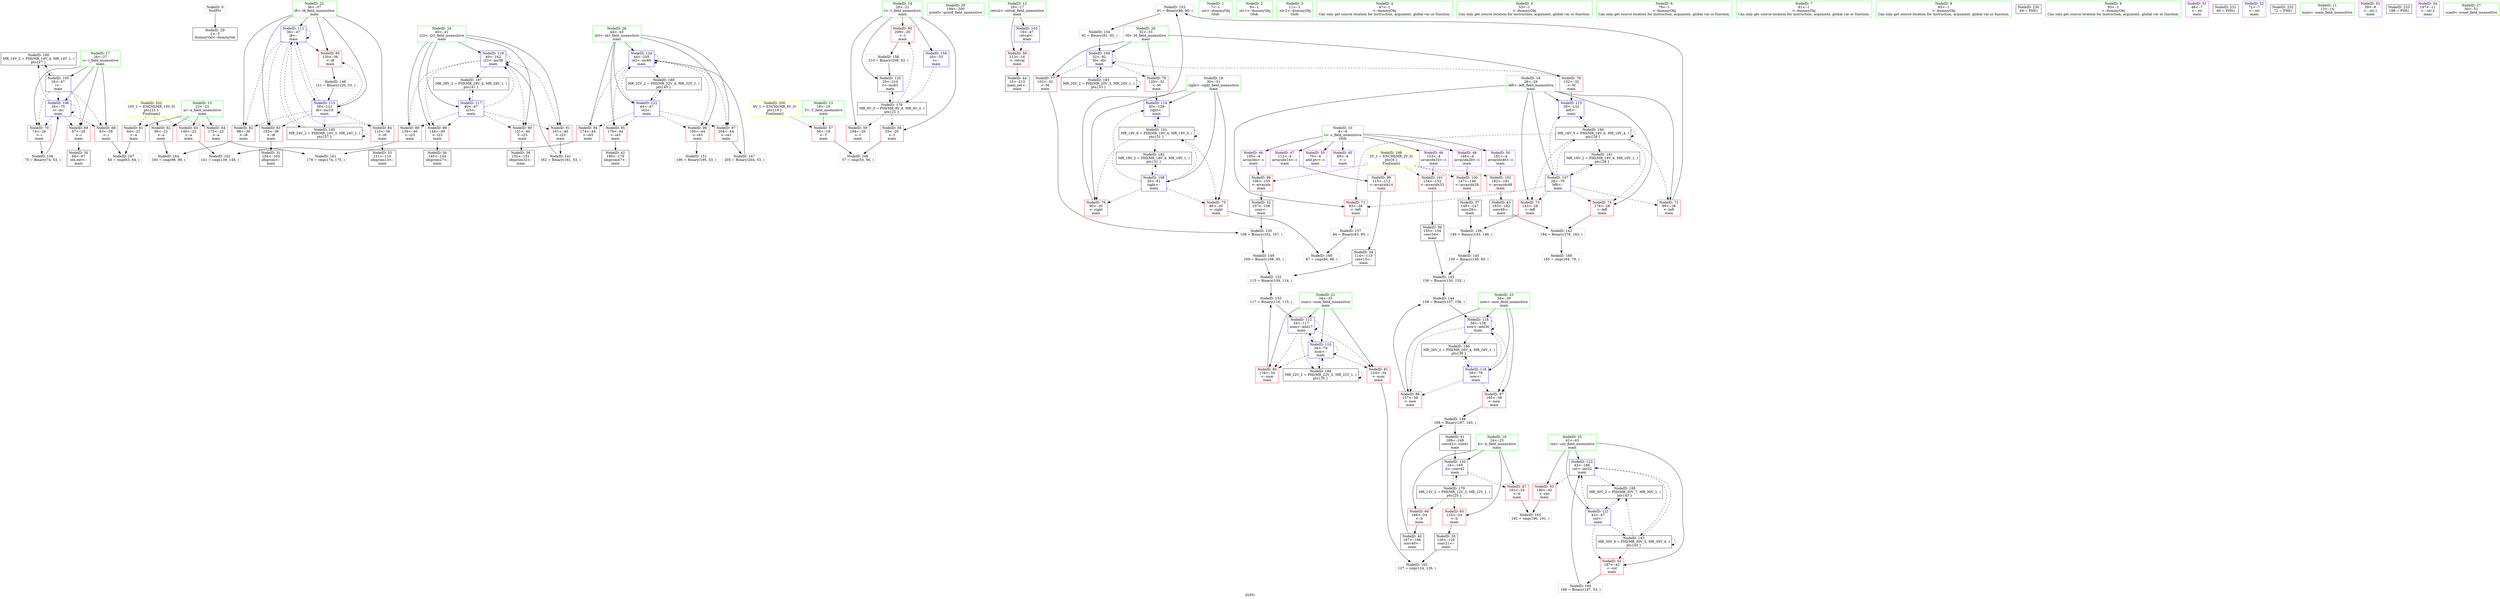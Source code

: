digraph "SVFG" {
	label="SVFG";

	Node0x564297562710 [shape=record,color=grey,label="{NodeID: 0\nNullPtr}"];
	Node0x564297562710 -> Node0x5642975632b0[style=solid];
	Node0x564297592270 [shape=record,color=black,label="{NodeID: 180\nMR_14V_2 = PHI(MR_14V_4, MR_14V_1, )\npts\{27 \}\n}"];
	Node0x564297592270 -> Node0x56429757ffb0[style=dashed];
	Node0x56429757f930 [shape=record,color=red,label="{NodeID: 97\n204\<--44\n\<--i43\nmain\n}"];
	Node0x56429757f930 -> Node0x564297586c20[style=solid];
	Node0x5642975616d0 [shape=record,color=green,label="{NodeID: 14\n20\<--21\nt\<--t_field_insensitive\nmain\n}"];
	Node0x5642975616d0 -> Node0x5642975810a0[style=solid];
	Node0x5642975616d0 -> Node0x564297581170[style=solid];
	Node0x5642975616d0 -> Node0x564297581240[style=solid];
	Node0x5642975616d0 -> Node0x56429757fee0[style=solid];
	Node0x5642975616d0 -> Node0x564297585730[style=solid];
	Node0x564297580490 [shape=record,color=blue,label="{NodeID: 111\n36\<--47\ni8\<--\nmain\n}"];
	Node0x564297580490 -> Node0x564297582420[style=dashed];
	Node0x564297580490 -> Node0x5642975824f0[style=dashed];
	Node0x564297580490 -> Node0x5642975825c0[style=dashed];
	Node0x564297580490 -> Node0x564297582690[style=dashed];
	Node0x564297580490 -> Node0x564297580490[style=dashed];
	Node0x564297580490 -> Node0x564297580630[style=dashed];
	Node0x564297580490 -> Node0x564297593b70[style=dashed];
	Node0x5642975631e0 [shape=record,color=green,label="{NodeID: 28\n199\<--200\nprintf\<--printf_field_insensitive\n}"];
	Node0x564297585730 [shape=record,color=blue,label="{NodeID: 125\n20\<--210\nt\<--inc63\nmain\n}"];
	Node0x564297585730 -> Node0x564297591870[style=dashed];
	Node0x56429757f380 [shape=record,color=black,label="{NodeID: 42\n180\<--179\nidxprom47\<--\nmain\n}"];
	Node0x564297580f00 [shape=record,color=red,label="{NodeID: 56\n213\<--16\n\<--retval\nmain\n}"];
	Node0x564297580f00 -> Node0x56429757f520[style=solid];
	Node0x564297587520 [shape=record,color=grey,label="{NodeID: 153\n91 = Binary(89, 90, )\n}"];
	Node0x564297587520 -> Node0x5642975876a0[style=solid];
	Node0x564297581a60 [shape=record,color=red,label="{NodeID: 70\n74\<--26\n\<--i\nmain\n}"];
	Node0x564297581a60 -> Node0x5642975879a0[style=solid];
	Node0x564297588a20 [shape=record,color=grey,label="{NodeID: 167\n65 = cmp(63, 64, )\n}"];
	Node0x5642975825c0 [shape=record,color=red,label="{NodeID: 84\n110\<--36\n\<--i8\nmain\n}"];
	Node0x5642975825c0 -> Node0x564297563620[style=solid];
	Node0x5642975619c0 [shape=record,color=green,label="{NodeID: 1\n7\<--1\n.str\<--dummyObj\nGlob }"];
	Node0x564297592770 [shape=record,color=black,label="{NodeID: 181\nMR_16V_2 = PHI(MR_16V_4, MR_16V_1, )\npts\{29 \}\n}"];
	Node0x564297592770 -> Node0x564297580150[style=dashed];
	Node0x56429757fa00 [shape=record,color=red,label="{NodeID: 98\n106\<--105\n\<--arrayidx\nmain\n}"];
	Node0x56429757fa00 -> Node0x564297563550[style=solid];
	Node0x5642975617a0 [shape=record,color=green,label="{NodeID: 15\n22\<--23\na\<--a_field_insensitive\nmain\n}"];
	Node0x5642975617a0 -> Node0x564297581310[style=solid];
	Node0x5642975617a0 -> Node0x5642975813e0[style=solid];
	Node0x5642975617a0 -> Node0x5642975814b0[style=solid];
	Node0x5642975617a0 -> Node0x564297581580[style=solid];
	Node0x564297580560 [shape=record,color=blue,label="{NodeID: 112\n34\<--117\nnum\<--add17\nmain\n}"];
	Node0x564297580560 -> Node0x564297582280[style=dashed];
	Node0x564297580560 -> Node0x564297582350[style=dashed];
	Node0x564297580560 -> Node0x5642975803c0[style=dashed];
	Node0x564297580560 -> Node0x564297580560[style=dashed];
	Node0x564297580560 -> Node0x564297593670[style=dashed];
	Node0x5642975632b0 [shape=record,color=black,label="{NodeID: 29\n2\<--3\ndummyVal\<--dummyVal\n}"];
	Node0x56429757f450 [shape=record,color=black,label="{NodeID: 43\n183\<--182\nconv49\<--\nmain\n}"];
	Node0x56429757f450 -> Node0x5642975864a0[style=solid];
	Node0x564297580fd0 [shape=record,color=red,label="{NodeID: 57\n56\<--18\n\<--T\nmain\n}"];
	Node0x564297580fd0 -> Node0x5642975888a0[style=solid];
	Node0x5642975876a0 [shape=record,color=grey,label="{NodeID: 154\n92 = Binary(91, 93, )\n}"];
	Node0x5642975876a0 -> Node0x5642975802f0[style=solid];
	Node0x564297581b30 [shape=record,color=red,label="{NodeID: 71\n83\<--28\n\<--left\nmain\n}"];
	Node0x564297581b30 -> Node0x564297587b20[style=solid];
	Node0x564297588ba0 [shape=record,color=grey,label="{NodeID: 168\n87 = cmp(84, 86, )\n}"];
	Node0x564297582690 [shape=record,color=red,label="{NodeID: 85\n120\<--36\n\<--i8\nmain\n}"];
	Node0x564297582690 -> Node0x564297586aa0[style=solid];
	Node0x564297561f50 [shape=record,color=green,label="{NodeID: 2\n9\<--1\n.str.1\<--dummyObj\nGlob }"];
	Node0x564297592c70 [shape=record,color=black,label="{NodeID: 182\nMR_18V_2 = PHI(MR_18V_4, MR_18V_1, )\npts\{31 \}\n}"];
	Node0x564297592c70 -> Node0x564297580220[style=dashed];
	Node0x56429757fad0 [shape=record,color=red,label="{NodeID: 99\n113\<--112\n\<--arrayidx14\nmain\n}"];
	Node0x56429757fad0 -> Node0x56429757ed00[style=solid];
	Node0x564297561870 [shape=record,color=green,label="{NodeID: 16\n24\<--25\nb\<--b_field_insensitive\nmain\n}"];
	Node0x564297561870 -> Node0x564297581650[style=solid];
	Node0x564297561870 -> Node0x564297581720[style=solid];
	Node0x564297561870 -> Node0x5642975817f0[style=solid];
	Node0x564297561870 -> Node0x564297585320[style=solid];
	Node0x564297580630 [shape=record,color=blue,label="{NodeID: 113\n36\<--121\ni8\<--inc19\nmain\n}"];
	Node0x564297580630 -> Node0x564297582420[style=dashed];
	Node0x564297580630 -> Node0x5642975824f0[style=dashed];
	Node0x564297580630 -> Node0x5642975825c0[style=dashed];
	Node0x564297580630 -> Node0x564297582690[style=dashed];
	Node0x564297580630 -> Node0x564297580490[style=dashed];
	Node0x564297580630 -> Node0x564297580630[style=dashed];
	Node0x564297580630 -> Node0x564297593b70[style=dashed];
	Node0x5642975633b0 [shape=record,color=black,label="{NodeID: 30\n68\<--67\nidx.ext\<--\nmain\n}"];
	Node0x56429757f520 [shape=record,color=black,label="{NodeID: 44\n15\<--213\nmain_ret\<--\nmain\n}"];
	Node0x564297586320 [shape=record,color=grey,label="{NodeID: 141\n162 = Binary(161, 53, )\n}"];
	Node0x564297586320 -> Node0x564297585250[style=solid];
	Node0x5642975810a0 [shape=record,color=red,label="{NodeID: 58\n55\<--20\n\<--t\nmain\n}"];
	Node0x5642975810a0 -> Node0x5642975888a0[style=solid];
	Node0x564297587820 [shape=record,color=grey,label="{NodeID: 155\n117 = Binary(116, 115, )\n}"];
	Node0x564297587820 -> Node0x564297580560[style=solid];
	Node0x564297581c00 [shape=record,color=red,label="{NodeID: 72\n89\<--28\n\<--left\nmain\n}"];
	Node0x564297581c00 -> Node0x564297587520[style=solid];
	Node0x564297588d20 [shape=record,color=grey,label="{NodeID: 169\n185 = cmp(184, 79, )\n}"];
	Node0x564297582760 [shape=record,color=red,label="{NodeID: 86\n157\<--38\n\<--now\nmain\n}"];
	Node0x564297582760 -> Node0x5642975867a0[style=solid];
	Node0x564297561480 [shape=record,color=green,label="{NodeID: 3\n11\<--1\n.str.2\<--dummyObj\nGlob }"];
	Node0x564297593170 [shape=record,color=black,label="{NodeID: 183\nMR_20V_2 = PHI(MR_20V_3, MR_20V_1, )\npts\{33 \}\n}"];
	Node0x564297593170 -> Node0x5642975802f0[style=dashed];
	Node0x564297593170 -> Node0x564297593170[style=dashed];
	Node0x56429757fba0 [shape=record,color=red,label="{NodeID: 100\n147\<--146\n\<--arrayidx28\nmain\n}"];
	Node0x56429757fba0 -> Node0x56429757ef70[style=solid];
	Node0x5642975628f0 [shape=record,color=green,label="{NodeID: 17\n26\<--27\ni\<--i_field_insensitive\nmain\n}"];
	Node0x5642975628f0 -> Node0x5642975818c0[style=solid];
	Node0x5642975628f0 -> Node0x564297581990[style=solid];
	Node0x5642975628f0 -> Node0x564297581a60[style=solid];
	Node0x5642975628f0 -> Node0x56429757ffb0[style=solid];
	Node0x5642975628f0 -> Node0x564297580080[style=solid];
	Node0x564297580700 [shape=record,color=blue,label="{NodeID: 114\n30\<--129\nright\<--\nmain\n}"];
	Node0x564297580700 -> Node0x564297595970[style=dashed];
	Node0x564297563480 [shape=record,color=black,label="{NodeID: 31\n104\<--103\nidxprom\<--\nmain\n}"];
	Node0x56429757f5f0 [shape=record,color=purple,label="{NodeID: 45\n69\<--4\n\<--c\nmain\n}"];
	Node0x5642975864a0 [shape=record,color=grey,label="{NodeID: 142\n184 = Binary(178, 183, )\n}"];
	Node0x5642975864a0 -> Node0x564297588d20[style=solid];
	Node0x564297581170 [shape=record,color=red,label="{NodeID: 59\n194\<--20\n\<--t\nmain\n}"];
	Node0x5642975879a0 [shape=record,color=grey,label="{NodeID: 156\n75 = Binary(74, 53, )\n}"];
	Node0x5642975879a0 -> Node0x564297580080[style=solid];
	Node0x564297581cd0 [shape=record,color=red,label="{NodeID: 73\n143\<--28\n\<--left\nmain\n}"];
	Node0x564297581cd0 -> Node0x564297587e20[style=solid];
	Node0x564297582830 [shape=record,color=red,label="{NodeID: 87\n165\<--38\n\<--now\nmain\n}"];
	Node0x564297582830 -> Node0x564297586da0[style=solid];
	Node0x564297561510 [shape=record,color=green,label="{NodeID: 4\n47\<--1\n\<--dummyObj\nCan only get source location for instruction, argument, global var or function.}"];
	Node0x564297593670 [shape=record,color=black,label="{NodeID: 184\nMR_22V_2 = PHI(MR_22V_3, MR_22V_1, )\npts\{35 \}\n}"];
	Node0x564297593670 -> Node0x5642975803c0[style=dashed];
	Node0x564297593670 -> Node0x564297593670[style=dashed];
	Node0x56429757fc70 [shape=record,color=red,label="{NodeID: 101\n154\<--153\n\<--arrayidx33\nmain\n}"];
	Node0x56429757fc70 -> Node0x56429757f110[style=solid];
	Node0x5642975629c0 [shape=record,color=green,label="{NodeID: 18\n28\<--29\nleft\<--left_field_insensitive\nmain\n}"];
	Node0x5642975629c0 -> Node0x564297581b30[style=solid];
	Node0x5642975629c0 -> Node0x564297581c00[style=solid];
	Node0x5642975629c0 -> Node0x564297581cd0[style=solid];
	Node0x5642975629c0 -> Node0x564297581da0[style=solid];
	Node0x5642975629c0 -> Node0x564297580150[style=solid];
	Node0x5642975629c0 -> Node0x5642975807d0[style=solid];
	Node0x564297599090 [shape=record,color=yellow,style=double,label="{NodeID: 198\n2V_1 = ENCHI(MR_2V_0)\npts\{6 \}\nFun[main]}"];
	Node0x564297599090 -> Node0x56429757fa00[style=dashed];
	Node0x564297599090 -> Node0x56429757fad0[style=dashed];
	Node0x564297599090 -> Node0x56429757fba0[style=dashed];
	Node0x564297599090 -> Node0x56429757fc70[style=dashed];
	Node0x564297599090 -> Node0x56429757fd40[style=dashed];
	Node0x5642975807d0 [shape=record,color=blue,label="{NodeID: 115\n28\<--132\nleft\<--\nmain\n}"];
	Node0x5642975807d0 -> Node0x564297595470[style=dashed];
	Node0x564297563550 [shape=record,color=black,label="{NodeID: 32\n107\<--106\nconv\<--\nmain\n}"];
	Node0x564297563550 -> Node0x5642975870a0[style=solid];
	Node0x56429757f6c0 [shape=record,color=purple,label="{NodeID: 46\n105\<--4\narrayidx\<--c\nmain\n}"];
	Node0x56429757f6c0 -> Node0x56429757fa00[style=solid];
	Node0x564297586620 [shape=record,color=grey,label="{NodeID: 143\n156 = Binary(150, 155, )\n}"];
	Node0x564297586620 -> Node0x5642975867a0[style=solid];
	Node0x564297581240 [shape=record,color=red,label="{NodeID: 60\n209\<--20\n\<--t\nmain\n}"];
	Node0x564297581240 -> Node0x564297587ca0[style=solid];
	Node0x564297587b20 [shape=record,color=grey,label="{NodeID: 157\n84 = Binary(83, 85, )\n}"];
	Node0x564297587b20 -> Node0x564297588ba0[style=solid];
	Node0x564297581da0 [shape=record,color=red,label="{NodeID: 74\n178\<--28\n\<--left\nmain\n}"];
	Node0x564297581da0 -> Node0x5642975864a0[style=solid];
	Node0x564297582900 [shape=record,color=red,label="{NodeID: 88\n139\<--40\n\<--i23\nmain\n}"];
	Node0x564297582900 -> Node0x5642975882a0[style=solid];
	Node0x56429757e3a0 [shape=record,color=green,label="{NodeID: 5\n53\<--1\n\<--dummyObj\nCan only get source location for instruction, argument, global var or function.}"];
	Node0x564297593b70 [shape=record,color=black,label="{NodeID: 185\nMR_24V_2 = PHI(MR_24V_3, MR_24V_1, )\npts\{37 \}\n}"];
	Node0x564297593b70 -> Node0x564297580490[style=dashed];
	Node0x564297593b70 -> Node0x564297593b70[style=dashed];
	Node0x56429757fd40 [shape=record,color=red,label="{NodeID: 102\n182\<--181\n\<--arrayidx48\nmain\n}"];
	Node0x56429757fd40 -> Node0x56429757f450[style=solid];
	Node0x564297562a90 [shape=record,color=green,label="{NodeID: 19\n30\<--31\nright\<--right_field_insensitive\nmain\n}"];
	Node0x564297562a90 -> Node0x564297581e70[style=solid];
	Node0x564297562a90 -> Node0x564297581f40[style=solid];
	Node0x564297562a90 -> Node0x564297580220[style=solid];
	Node0x564297562a90 -> Node0x564297580700[style=solid];
	Node0x564297584fe0 [shape=record,color=blue,label="{NodeID: 116\n38\<--79\nnow\<--\nmain\n}"];
	Node0x564297584fe0 -> Node0x564297582760[style=dashed];
	Node0x564297584fe0 -> Node0x564297582830[style=dashed];
	Node0x564297584fe0 -> Node0x564297585180[style=dashed];
	Node0x564297584fe0 -> Node0x564297594070[style=dashed];
	Node0x564297563620 [shape=record,color=black,label="{NodeID: 33\n111\<--110\nidxprom13\<--\nmain\n}"];
	Node0x56429757f790 [shape=record,color=purple,label="{NodeID: 47\n112\<--4\narrayidx14\<--c\nmain\n}"];
	Node0x56429757f790 -> Node0x56429757fad0[style=solid];
	Node0x5642975867a0 [shape=record,color=grey,label="{NodeID: 144\n158 = Binary(157, 156, )\n}"];
	Node0x5642975867a0 -> Node0x564297585180[style=solid];
	Node0x564297581310 [shape=record,color=red,label="{NodeID: 61\n64\<--22\n\<--a\nmain\n}"];
	Node0x564297581310 -> Node0x564297588a20[style=solid];
	Node0x564297587ca0 [shape=record,color=grey,label="{NodeID: 158\n210 = Binary(209, 53, )\n}"];
	Node0x564297587ca0 -> Node0x564297585730[style=solid];
	Node0x564297581e70 [shape=record,color=red,label="{NodeID: 75\n86\<--30\n\<--right\nmain\n}"];
	Node0x564297581e70 -> Node0x564297588ba0[style=solid];
	Node0x5642975829d0 [shape=record,color=red,label="{NodeID: 89\n144\<--40\n\<--i23\nmain\n}"];
	Node0x5642975829d0 -> Node0x56429757eea0[style=solid];
	Node0x56429757e430 [shape=record,color=green,label="{NodeID: 6\n79\<--1\n\<--dummyObj\nCan only get source location for instruction, argument, global var or function.}"];
	Node0x564297594070 [shape=record,color=black,label="{NodeID: 186\nMR_26V_2 = PHI(MR_26V_4, MR_26V_1, )\npts\{39 \}\n}"];
	Node0x564297594070 -> Node0x564297584fe0[style=dashed];
	Node0x56429757fe10 [shape=record,color=blue,label="{NodeID: 103\n16\<--47\nretval\<--\nmain\n}"];
	Node0x56429757fe10 -> Node0x564297580f00[style=dashed];
	Node0x564297562b60 [shape=record,color=green,label="{NodeID: 20\n32\<--33\nM\<--M_field_insensitive\nmain\n}"];
	Node0x564297562b60 -> Node0x564297582010[style=solid];
	Node0x564297562b60 -> Node0x5642975820e0[style=solid];
	Node0x564297562b60 -> Node0x5642975821b0[style=solid];
	Node0x564297562b60 -> Node0x5642975802f0[style=solid];
	Node0x564297599c90 [shape=record,color=yellow,style=double,label="{NodeID: 200\n6V_1 = ENCHI(MR_6V_0)\npts\{19 \}\nFun[main]}"];
	Node0x564297599c90 -> Node0x564297580fd0[style=dashed];
	Node0x5642975850b0 [shape=record,color=blue,label="{NodeID: 117\n40\<--47\ni23\<--\nmain\n}"];
	Node0x5642975850b0 -> Node0x564297582900[style=dashed];
	Node0x5642975850b0 -> Node0x5642975829d0[style=dashed];
	Node0x5642975850b0 -> Node0x564297582aa0[style=dashed];
	Node0x5642975850b0 -> Node0x564297582b70[style=dashed];
	Node0x5642975850b0 -> Node0x564297585250[style=dashed];
	Node0x5642975850b0 -> Node0x564297594570[style=dashed];
	Node0x56429757ed00 [shape=record,color=black,label="{NodeID: 34\n114\<--113\nconv15\<--\nmain\n}"];
	Node0x56429757ed00 -> Node0x5642975873a0[style=solid];
	Node0x564297580880 [shape=record,color=purple,label="{NodeID: 48\n146\<--4\narrayidx28\<--c\nmain\n}"];
	Node0x564297580880 -> Node0x56429757fba0[style=solid];
	Node0x564297586920 [shape=record,color=grey,label="{NodeID: 145\n150 = Binary(149, 85, )\n}"];
	Node0x564297586920 -> Node0x564297586620[style=solid];
	Node0x5642975813e0 [shape=record,color=red,label="{NodeID: 62\n99\<--22\n\<--a\nmain\n}"];
	Node0x5642975813e0 -> Node0x5642975885a0[style=solid];
	Node0x564297587e20 [shape=record,color=grey,label="{NodeID: 159\n149 = Binary(143, 148, )\n}"];
	Node0x564297587e20 -> Node0x564297586920[style=solid];
	Node0x564297581f40 [shape=record,color=red,label="{NodeID: 76\n90\<--30\n\<--right\nmain\n}"];
	Node0x564297581f40 -> Node0x564297587520[style=solid];
	Node0x564297582aa0 [shape=record,color=red,label="{NodeID: 90\n151\<--40\n\<--i23\nmain\n}"];
	Node0x564297582aa0 -> Node0x56429757f040[style=solid];
	Node0x5642975624b0 [shape=record,color=green,label="{NodeID: 7\n81\<--1\n\<--dummyObj\nCan only get source location for instruction, argument, global var or function.}"];
	Node0x564297594570 [shape=record,color=black,label="{NodeID: 187\nMR_28V_2 = PHI(MR_28V_4, MR_28V_1, )\npts\{41 \}\n}"];
	Node0x564297594570 -> Node0x5642975850b0[style=dashed];
	Node0x56429757fee0 [shape=record,color=blue,label="{NodeID: 104\n20\<--53\nt\<--\nmain\n}"];
	Node0x56429757fee0 -> Node0x564297591870[style=dashed];
	Node0x564297562c30 [shape=record,color=green,label="{NodeID: 21\n34\<--35\nnum\<--num_field_insensitive\nmain\n}"];
	Node0x564297562c30 -> Node0x564297582280[style=solid];
	Node0x564297562c30 -> Node0x564297582350[style=solid];
	Node0x564297562c30 -> Node0x5642975803c0[style=solid];
	Node0x564297562c30 -> Node0x564297580560[style=solid];
	Node0x564297585180 [shape=record,color=blue,label="{NodeID: 118\n38\<--158\nnow\<--add36\nmain\n}"];
	Node0x564297585180 -> Node0x564297582760[style=dashed];
	Node0x564297585180 -> Node0x564297582830[style=dashed];
	Node0x564297585180 -> Node0x564297585180[style=dashed];
	Node0x564297585180 -> Node0x564297594070[style=dashed];
	Node0x56429757edd0 [shape=record,color=black,label="{NodeID: 35\n126\<--125\nconv21\<--\nmain\n}"];
	Node0x56429757edd0 -> Node0x564297588420[style=solid];
	Node0x564297580950 [shape=record,color=purple,label="{NodeID: 49\n153\<--4\narrayidx33\<--c\nmain\n}"];
	Node0x564297580950 -> Node0x56429757fc70[style=solid];
	Node0x564297586aa0 [shape=record,color=grey,label="{NodeID: 146\n121 = Binary(120, 53, )\n}"];
	Node0x564297586aa0 -> Node0x564297580630[style=solid];
	Node0x5642975814b0 [shape=record,color=red,label="{NodeID: 63\n140\<--22\n\<--a\nmain\n}"];
	Node0x5642975814b0 -> Node0x5642975882a0[style=solid];
	Node0x564297587fa0 [shape=record,color=grey,label="{NodeID: 160\n188 = Binary(187, 53, )\n}"];
	Node0x564297587fa0 -> Node0x564297585590[style=solid];
	Node0x564297582010 [shape=record,color=red,label="{NodeID: 77\n102\<--32\n\<--M\nmain\n}"];
	Node0x564297582010 -> Node0x5642975870a0[style=solid];
	Node0x564297582b70 [shape=record,color=red,label="{NodeID: 91\n161\<--40\n\<--i23\nmain\n}"];
	Node0x564297582b70 -> Node0x564297586320[style=solid];
	Node0x564297562540 [shape=record,color=green,label="{NodeID: 8\n85\<--1\n\<--dummyObj\nCan only get source location for instruction, argument, global var or function.}"];
	Node0x564297594a70 [shape=record,color=black,label="{NodeID: 188\nMR_30V_2 = PHI(MR_30V_7, MR_30V_1, )\npts\{43 \}\n}"];
	Node0x564297594a70 -> Node0x5642975853f0[style=dashed];
	Node0x56429757ffb0 [shape=record,color=blue,label="{NodeID: 105\n26\<--47\ni\<--\nmain\n}"];
	Node0x56429757ffb0 -> Node0x5642975818c0[style=dashed];
	Node0x56429757ffb0 -> Node0x564297581990[style=dashed];
	Node0x56429757ffb0 -> Node0x564297581a60[style=dashed];
	Node0x56429757ffb0 -> Node0x564297580080[style=dashed];
	Node0x56429757ffb0 -> Node0x564297592270[style=dashed];
	Node0x564297562d00 [shape=record,color=green,label="{NodeID: 22\n36\<--37\ni8\<--i8_field_insensitive\nmain\n}"];
	Node0x564297562d00 -> Node0x564297582420[style=solid];
	Node0x564297562d00 -> Node0x5642975824f0[style=solid];
	Node0x564297562d00 -> Node0x5642975825c0[style=solid];
	Node0x564297562d00 -> Node0x564297582690[style=solid];
	Node0x564297562d00 -> Node0x564297580490[style=solid];
	Node0x564297562d00 -> Node0x564297580630[style=solid];
	Node0x564297599e50 [shape=record,color=yellow,style=double,label="{NodeID: 202\n10V_1 = ENCHI(MR_10V_0)\npts\{23 \}\nFun[main]}"];
	Node0x564297599e50 -> Node0x564297581310[style=dashed];
	Node0x564297599e50 -> Node0x5642975813e0[style=dashed];
	Node0x564297599e50 -> Node0x5642975814b0[style=dashed];
	Node0x564297599e50 -> Node0x564297581580[style=dashed];
	Node0x564297585250 [shape=record,color=blue,label="{NodeID: 119\n40\<--162\ni23\<--inc38\nmain\n}"];
	Node0x564297585250 -> Node0x564297582900[style=dashed];
	Node0x564297585250 -> Node0x5642975829d0[style=dashed];
	Node0x564297585250 -> Node0x564297582aa0[style=dashed];
	Node0x564297585250 -> Node0x564297582b70[style=dashed];
	Node0x564297585250 -> Node0x564297585250[style=dashed];
	Node0x564297585250 -> Node0x564297594570[style=dashed];
	Node0x56429757eea0 [shape=record,color=black,label="{NodeID: 36\n145\<--144\nidxprom27\<--\nmain\n}"];
	Node0x564297580a20 [shape=record,color=purple,label="{NodeID: 50\n181\<--4\narrayidx48\<--c\nmain\n}"];
	Node0x564297580a20 -> Node0x56429757fd40[style=solid];
	Node0x56429738e860 [shape=record,color=black,label="{NodeID: 230\n49 = PHI()\n}"];
	Node0x564297586c20 [shape=record,color=grey,label="{NodeID: 147\n205 = Binary(204, 53, )\n}"];
	Node0x564297586c20 -> Node0x564297585660[style=solid];
	Node0x564297581580 [shape=record,color=red,label="{NodeID: 64\n175\<--22\n\<--a\nmain\n}"];
	Node0x564297581580 -> Node0x564297588120[style=solid];
	Node0x564297588120 [shape=record,color=grey,label="{NodeID: 161\n176 = cmp(174, 175, )\n}"];
	Node0x5642975820e0 [shape=record,color=red,label="{NodeID: 78\n129\<--32\n\<--M\nmain\n}"];
	Node0x5642975820e0 -> Node0x564297580700[style=solid];
	Node0x564297582c40 [shape=record,color=red,label="{NodeID: 92\n187\<--42\n\<--cnt\nmain\n}"];
	Node0x564297582c40 -> Node0x564297587fa0[style=solid];
	Node0x5642975625d0 [shape=record,color=green,label="{NodeID: 9\n93\<--1\n\<--dummyObj\nCan only get source location for instruction, argument, global var or function.}"];
	Node0x564297594f70 [shape=record,color=black,label="{NodeID: 189\nMR_32V_2 = PHI(MR_32V_4, MR_32V_1, )\npts\{45 \}\n}"];
	Node0x564297594f70 -> Node0x5642975854c0[style=dashed];
	Node0x564297580080 [shape=record,color=blue,label="{NodeID: 106\n26\<--75\ni\<--inc\nmain\n}"];
	Node0x564297580080 -> Node0x5642975818c0[style=dashed];
	Node0x564297580080 -> Node0x564297581990[style=dashed];
	Node0x564297580080 -> Node0x564297581a60[style=dashed];
	Node0x564297580080 -> Node0x564297580080[style=dashed];
	Node0x564297580080 -> Node0x564297592270[style=dashed];
	Node0x564297562dd0 [shape=record,color=green,label="{NodeID: 23\n38\<--39\nnow\<--now_field_insensitive\nmain\n}"];
	Node0x564297562dd0 -> Node0x564297582760[style=solid];
	Node0x564297562dd0 -> Node0x564297582830[style=solid];
	Node0x564297562dd0 -> Node0x564297584fe0[style=solid];
	Node0x564297562dd0 -> Node0x564297585180[style=solid];
	Node0x564297585320 [shape=record,color=blue,label="{NodeID: 120\n24\<--169\nb\<--conv42\nmain\n}"];
	Node0x564297585320 -> Node0x5642975817f0[style=dashed];
	Node0x564297585320 -> Node0x564297591d70[style=dashed];
	Node0x56429757ef70 [shape=record,color=black,label="{NodeID: 37\n148\<--147\nconv29\<--\nmain\n}"];
	Node0x56429757ef70 -> Node0x564297587e20[style=solid];
	Node0x564297580af0 [shape=record,color=purple,label="{NodeID: 51\n48\<--7\n\<--.str\nmain\n}"];
	Node0x5642975a6240 [shape=record,color=black,label="{NodeID: 231\n60 = PHI()\n}"];
	Node0x564297586da0 [shape=record,color=grey,label="{NodeID: 148\n168 = Binary(167, 165, )\n}"];
	Node0x564297586da0 -> Node0x56429757f2b0[style=solid];
	Node0x564297581650 [shape=record,color=red,label="{NodeID: 65\n125\<--24\n\<--b\nmain\n}"];
	Node0x564297581650 -> Node0x56429757edd0[style=solid];
	Node0x5642975882a0 [shape=record,color=grey,label="{NodeID: 162\n141 = cmp(139, 140, )\n}"];
	Node0x5642975821b0 [shape=record,color=red,label="{NodeID: 79\n132\<--32\n\<--M\nmain\n}"];
	Node0x5642975821b0 -> Node0x5642975807d0[style=solid];
	Node0x564297582d10 [shape=record,color=red,label="{NodeID: 93\n190\<--42\n\<--cnt\nmain\n}"];
	Node0x564297582d10 -> Node0x564297588720[style=solid];
	Node0x56429757e6e0 [shape=record,color=green,label="{NodeID: 10\n4\<--6\nc\<--c_field_insensitive\nGlob }"];
	Node0x56429757e6e0 -> Node0x56429757f5f0[style=solid];
	Node0x56429757e6e0 -> Node0x56429757f6c0[style=solid];
	Node0x56429757e6e0 -> Node0x56429757f790[style=solid];
	Node0x56429757e6e0 -> Node0x564297580880[style=solid];
	Node0x56429757e6e0 -> Node0x564297580950[style=solid];
	Node0x56429757e6e0 -> Node0x564297580a20[style=solid];
	Node0x56429757e6e0 -> Node0x564297580e30[style=solid];
	Node0x564297595470 [shape=record,color=black,label="{NodeID: 190\nMR_16V_5 = PHI(MR_16V_6, MR_16V_4, )\npts\{29 \}\n}"];
	Node0x564297595470 -> Node0x564297581b30[style=dashed];
	Node0x564297595470 -> Node0x564297581c00[style=dashed];
	Node0x564297595470 -> Node0x564297581cd0[style=dashed];
	Node0x564297595470 -> Node0x564297581da0[style=dashed];
	Node0x564297595470 -> Node0x5642975807d0[style=dashed];
	Node0x564297595470 -> Node0x564297592770[style=dashed];
	Node0x564297595470 -> Node0x564297595470[style=dashed];
	Node0x564297580150 [shape=record,color=blue,label="{NodeID: 107\n28\<--79\nleft\<--\nmain\n}"];
	Node0x564297580150 -> Node0x564297581b30[style=dashed];
	Node0x564297580150 -> Node0x564297581c00[style=dashed];
	Node0x564297580150 -> Node0x564297581cd0[style=dashed];
	Node0x564297580150 -> Node0x564297581da0[style=dashed];
	Node0x564297580150 -> Node0x5642975807d0[style=dashed];
	Node0x564297580150 -> Node0x564297592770[style=dashed];
	Node0x564297580150 -> Node0x564297595470[style=dashed];
	Node0x564297562ea0 [shape=record,color=green,label="{NodeID: 24\n40\<--41\ni23\<--i23_field_insensitive\nmain\n}"];
	Node0x564297562ea0 -> Node0x564297582900[style=solid];
	Node0x564297562ea0 -> Node0x5642975829d0[style=solid];
	Node0x564297562ea0 -> Node0x564297582aa0[style=solid];
	Node0x564297562ea0 -> Node0x564297582b70[style=solid];
	Node0x564297562ea0 -> Node0x5642975850b0[style=solid];
	Node0x564297562ea0 -> Node0x564297585250[style=solid];
	Node0x5642975853f0 [shape=record,color=blue,label="{NodeID: 121\n42\<--47\ncnt\<--\nmain\n}"];
	Node0x5642975853f0 -> Node0x564297582c40[style=dashed];
	Node0x5642975853f0 -> Node0x564297585590[style=dashed];
	Node0x5642975853f0 -> Node0x564297594a70[style=dashed];
	Node0x5642975853f0 -> Node0x564297583890[style=dashed];
	Node0x56429757f040 [shape=record,color=black,label="{NodeID: 38\n152\<--151\nidxprom32\<--\nmain\n}"];
	Node0x564297580bc0 [shape=record,color=purple,label="{NodeID: 52\n71\<--7\n\<--.str\nmain\n}"];
	Node0x5642975a6340 [shape=record,color=black,label="{NodeID: 232\n72 = PHI()\n}"];
	Node0x564297586f20 [shape=record,color=grey,label="{NodeID: 149\n109 = Binary(108, 85, )\n}"];
	Node0x564297586f20 -> Node0x5642975873a0[style=solid];
	Node0x564297581720 [shape=record,color=red,label="{NodeID: 66\n166\<--24\n\<--b\nmain\n}"];
	Node0x564297581720 -> Node0x56429757f1e0[style=solid];
	Node0x564297588420 [shape=record,color=grey,label="{NodeID: 163\n127 = cmp(124, 126, )\n}"];
	Node0x564297582280 [shape=record,color=red,label="{NodeID: 80\n116\<--34\n\<--num\nmain\n}"];
	Node0x564297582280 -> Node0x564297587820[style=solid];
	Node0x564297582de0 [shape=record,color=red,label="{NodeID: 94\n174\<--44\n\<--i43\nmain\n}"];
	Node0x564297582de0 -> Node0x564297588120[style=solid];
	Node0x56429757e7b0 [shape=record,color=green,label="{NodeID: 11\n13\<--14\nmain\<--main_field_insensitive\n}"];
	Node0x564297595970 [shape=record,color=black,label="{NodeID: 191\nMR_18V_6 = PHI(MR_18V_4, MR_18V_5, )\npts\{31 \}\n}"];
	Node0x564297595970 -> Node0x564297581e70[style=dashed];
	Node0x564297595970 -> Node0x564297581f40[style=dashed];
	Node0x564297595970 -> Node0x564297580700[style=dashed];
	Node0x564297595970 -> Node0x564297592c70[style=dashed];
	Node0x564297595970 -> Node0x564297595970[style=dashed];
	Node0x564297580220 [shape=record,color=blue,label="{NodeID: 108\n30\<--81\nright\<--\nmain\n}"];
	Node0x564297580220 -> Node0x564297581e70[style=dashed];
	Node0x564297580220 -> Node0x564297581f40[style=dashed];
	Node0x564297580220 -> Node0x564297580700[style=dashed];
	Node0x564297580220 -> Node0x564297592c70[style=dashed];
	Node0x564297580220 -> Node0x564297595970[style=dashed];
	Node0x564297562f70 [shape=record,color=green,label="{NodeID: 25\n42\<--43\ncnt\<--cnt_field_insensitive\nmain\n}"];
	Node0x564297562f70 -> Node0x564297582c40[style=solid];
	Node0x564297562f70 -> Node0x564297582d10[style=solid];
	Node0x564297562f70 -> Node0x5642975853f0[style=solid];
	Node0x564297562f70 -> Node0x564297585590[style=solid];
	Node0x5642975854c0 [shape=record,color=blue,label="{NodeID: 122\n44\<--47\ni43\<--\nmain\n}"];
	Node0x5642975854c0 -> Node0x564297582de0[style=dashed];
	Node0x5642975854c0 -> Node0x564297582eb0[style=dashed];
	Node0x5642975854c0 -> Node0x56429757f860[style=dashed];
	Node0x5642975854c0 -> Node0x56429757f930[style=dashed];
	Node0x5642975854c0 -> Node0x564297585660[style=dashed];
	Node0x5642975854c0 -> Node0x564297594f70[style=dashed];
	Node0x56429757f110 [shape=record,color=black,label="{NodeID: 39\n155\<--154\nconv34\<--\nmain\n}"];
	Node0x56429757f110 -> Node0x564297586620[style=solid];
	Node0x564297580c90 [shape=record,color=purple,label="{NodeID: 53\n59\<--9\n\<--.str.1\nmain\n}"];
	Node0x5642975a6440 [shape=record,color=black,label="{NodeID: 233\n198 = PHI()\n}"];
	Node0x5642975870a0 [shape=record,color=grey,label="{NodeID: 150\n108 = Binary(102, 107, )\n}"];
	Node0x5642975870a0 -> Node0x564297586f20[style=solid];
	Node0x5642975817f0 [shape=record,color=red,label="{NodeID: 67\n191\<--24\n\<--b\nmain\n}"];
	Node0x5642975817f0 -> Node0x564297588720[style=solid];
	Node0x5642975885a0 [shape=record,color=grey,label="{NodeID: 164\n100 = cmp(98, 99, )\n}"];
	Node0x564297582350 [shape=record,color=red,label="{NodeID: 81\n124\<--34\n\<--num\nmain\n}"];
	Node0x564297582350 -> Node0x564297588420[style=solid];
	Node0x564297591870 [shape=record,color=black,label="{NodeID: 178\nMR_8V_3 = PHI(MR_8V_4, MR_8V_2, )\npts\{21 \}\n}"];
	Node0x564297591870 -> Node0x5642975810a0[style=dashed];
	Node0x564297591870 -> Node0x564297581170[style=dashed];
	Node0x564297591870 -> Node0x564297581240[style=dashed];
	Node0x564297591870 -> Node0x564297585730[style=dashed];
	Node0x564297582eb0 [shape=record,color=red,label="{NodeID: 95\n179\<--44\n\<--i43\nmain\n}"];
	Node0x564297582eb0 -> Node0x56429757f380[style=solid];
	Node0x56429757e880 [shape=record,color=green,label="{NodeID: 12\n16\<--17\nretval\<--retval_field_insensitive\nmain\n}"];
	Node0x56429757e880 -> Node0x564297580f00[style=solid];
	Node0x56429757e880 -> Node0x56429757fe10[style=solid];
	Node0x5642975802f0 [shape=record,color=blue,label="{NodeID: 109\n32\<--92\nM\<--div\nmain\n}"];
	Node0x5642975802f0 -> Node0x564297582010[style=dashed];
	Node0x5642975802f0 -> Node0x5642975820e0[style=dashed];
	Node0x5642975802f0 -> Node0x5642975821b0[style=dashed];
	Node0x5642975802f0 -> Node0x5642975802f0[style=dashed];
	Node0x5642975802f0 -> Node0x564297593170[style=dashed];
	Node0x564297563040 [shape=record,color=green,label="{NodeID: 26\n44\<--45\ni43\<--i43_field_insensitive\nmain\n}"];
	Node0x564297563040 -> Node0x564297582de0[style=solid];
	Node0x564297563040 -> Node0x564297582eb0[style=solid];
	Node0x564297563040 -> Node0x56429757f860[style=solid];
	Node0x564297563040 -> Node0x56429757f930[style=solid];
	Node0x564297563040 -> Node0x5642975854c0[style=solid];
	Node0x564297563040 -> Node0x564297585660[style=solid];
	Node0x564297585590 [shape=record,color=blue,label="{NodeID: 123\n42\<--188\ncnt\<--inc52\nmain\n}"];
	Node0x564297585590 -> Node0x564297582d10[style=dashed];
	Node0x564297585590 -> Node0x564297594a70[style=dashed];
	Node0x564297585590 -> Node0x564297583890[style=dashed];
	Node0x56429757f1e0 [shape=record,color=black,label="{NodeID: 40\n167\<--166\nconv40\<--\nmain\n}"];
	Node0x56429757f1e0 -> Node0x564297586da0[style=solid];
	Node0x564297580d60 [shape=record,color=purple,label="{NodeID: 54\n197\<--11\n\<--.str.2\nmain\n}"];
	Node0x564297587220 [shape=record,color=grey,label="{NodeID: 151\n196 = Binary(195, 53, )\n}"];
	Node0x5642975818c0 [shape=record,color=red,label="{NodeID: 68\n63\<--26\n\<--i\nmain\n}"];
	Node0x5642975818c0 -> Node0x564297588a20[style=solid];
	Node0x564297588720 [shape=record,color=grey,label="{NodeID: 165\n192 = cmp(190, 191, )\n}"];
	Node0x564297582420 [shape=record,color=red,label="{NodeID: 82\n98\<--36\n\<--i8\nmain\n}"];
	Node0x564297582420 -> Node0x5642975885a0[style=solid];
	Node0x564297591d70 [shape=record,color=black,label="{NodeID: 179\nMR_12V_2 = PHI(MR_12V_3, MR_12V_1, )\npts\{25 \}\n}"];
	Node0x564297591d70 -> Node0x564297581650[style=dashed];
	Node0x564297591d70 -> Node0x564297581720[style=dashed];
	Node0x564297591d70 -> Node0x564297585320[style=dashed];
	Node0x56429757f860 [shape=record,color=red,label="{NodeID: 96\n195\<--44\n\<--i43\nmain\n}"];
	Node0x56429757f860 -> Node0x564297587220[style=solid];
	Node0x564297561600 [shape=record,color=green,label="{NodeID: 13\n18\<--19\nT\<--T_field_insensitive\nmain\n}"];
	Node0x564297561600 -> Node0x564297580fd0[style=solid];
	Node0x564297583890 [shape=record,color=black,label="{NodeID: 193\nMR_30V_6 = PHI(MR_30V_5, MR_30V_4, )\npts\{43 \}\n}"];
	Node0x564297583890 -> Node0x564297582c40[style=dashed];
	Node0x564297583890 -> Node0x564297585590[style=dashed];
	Node0x564297583890 -> Node0x564297594a70[style=dashed];
	Node0x564297583890 -> Node0x564297583890[style=dashed];
	Node0x5642975803c0 [shape=record,color=blue,label="{NodeID: 110\n34\<--79\nnum\<--\nmain\n}"];
	Node0x5642975803c0 -> Node0x564297582280[style=dashed];
	Node0x5642975803c0 -> Node0x564297582350[style=dashed];
	Node0x5642975803c0 -> Node0x5642975803c0[style=dashed];
	Node0x5642975803c0 -> Node0x564297580560[style=dashed];
	Node0x5642975803c0 -> Node0x564297593670[style=dashed];
	Node0x564297563110 [shape=record,color=green,label="{NodeID: 27\n50\<--51\nscanf\<--scanf_field_insensitive\n}"];
	Node0x564297585660 [shape=record,color=blue,label="{NodeID: 124\n44\<--205\ni43\<--inc60\nmain\n}"];
	Node0x564297585660 -> Node0x564297582de0[style=dashed];
	Node0x564297585660 -> Node0x564297582eb0[style=dashed];
	Node0x564297585660 -> Node0x56429757f860[style=dashed];
	Node0x564297585660 -> Node0x56429757f930[style=dashed];
	Node0x564297585660 -> Node0x564297585660[style=dashed];
	Node0x564297585660 -> Node0x564297594f70[style=dashed];
	Node0x56429757f2b0 [shape=record,color=black,label="{NodeID: 41\n169\<--168\nconv42\<--sub41\nmain\n}"];
	Node0x56429757f2b0 -> Node0x564297585320[style=solid];
	Node0x564297580e30 [shape=record,color=purple,label="{NodeID: 55\n70\<--4\nadd.ptr\<--c\nmain\n}"];
	Node0x5642975873a0 [shape=record,color=grey,label="{NodeID: 152\n115 = Binary(109, 114, )\n}"];
	Node0x5642975873a0 -> Node0x564297587820[style=solid];
	Node0x564297581990 [shape=record,color=red,label="{NodeID: 69\n67\<--26\n\<--i\nmain\n}"];
	Node0x564297581990 -> Node0x5642975633b0[style=solid];
	Node0x5642975888a0 [shape=record,color=grey,label="{NodeID: 166\n57 = cmp(55, 56, )\n}"];
	Node0x5642975824f0 [shape=record,color=red,label="{NodeID: 83\n103\<--36\n\<--i8\nmain\n}"];
	Node0x5642975824f0 -> Node0x564297563480[style=solid];
}
